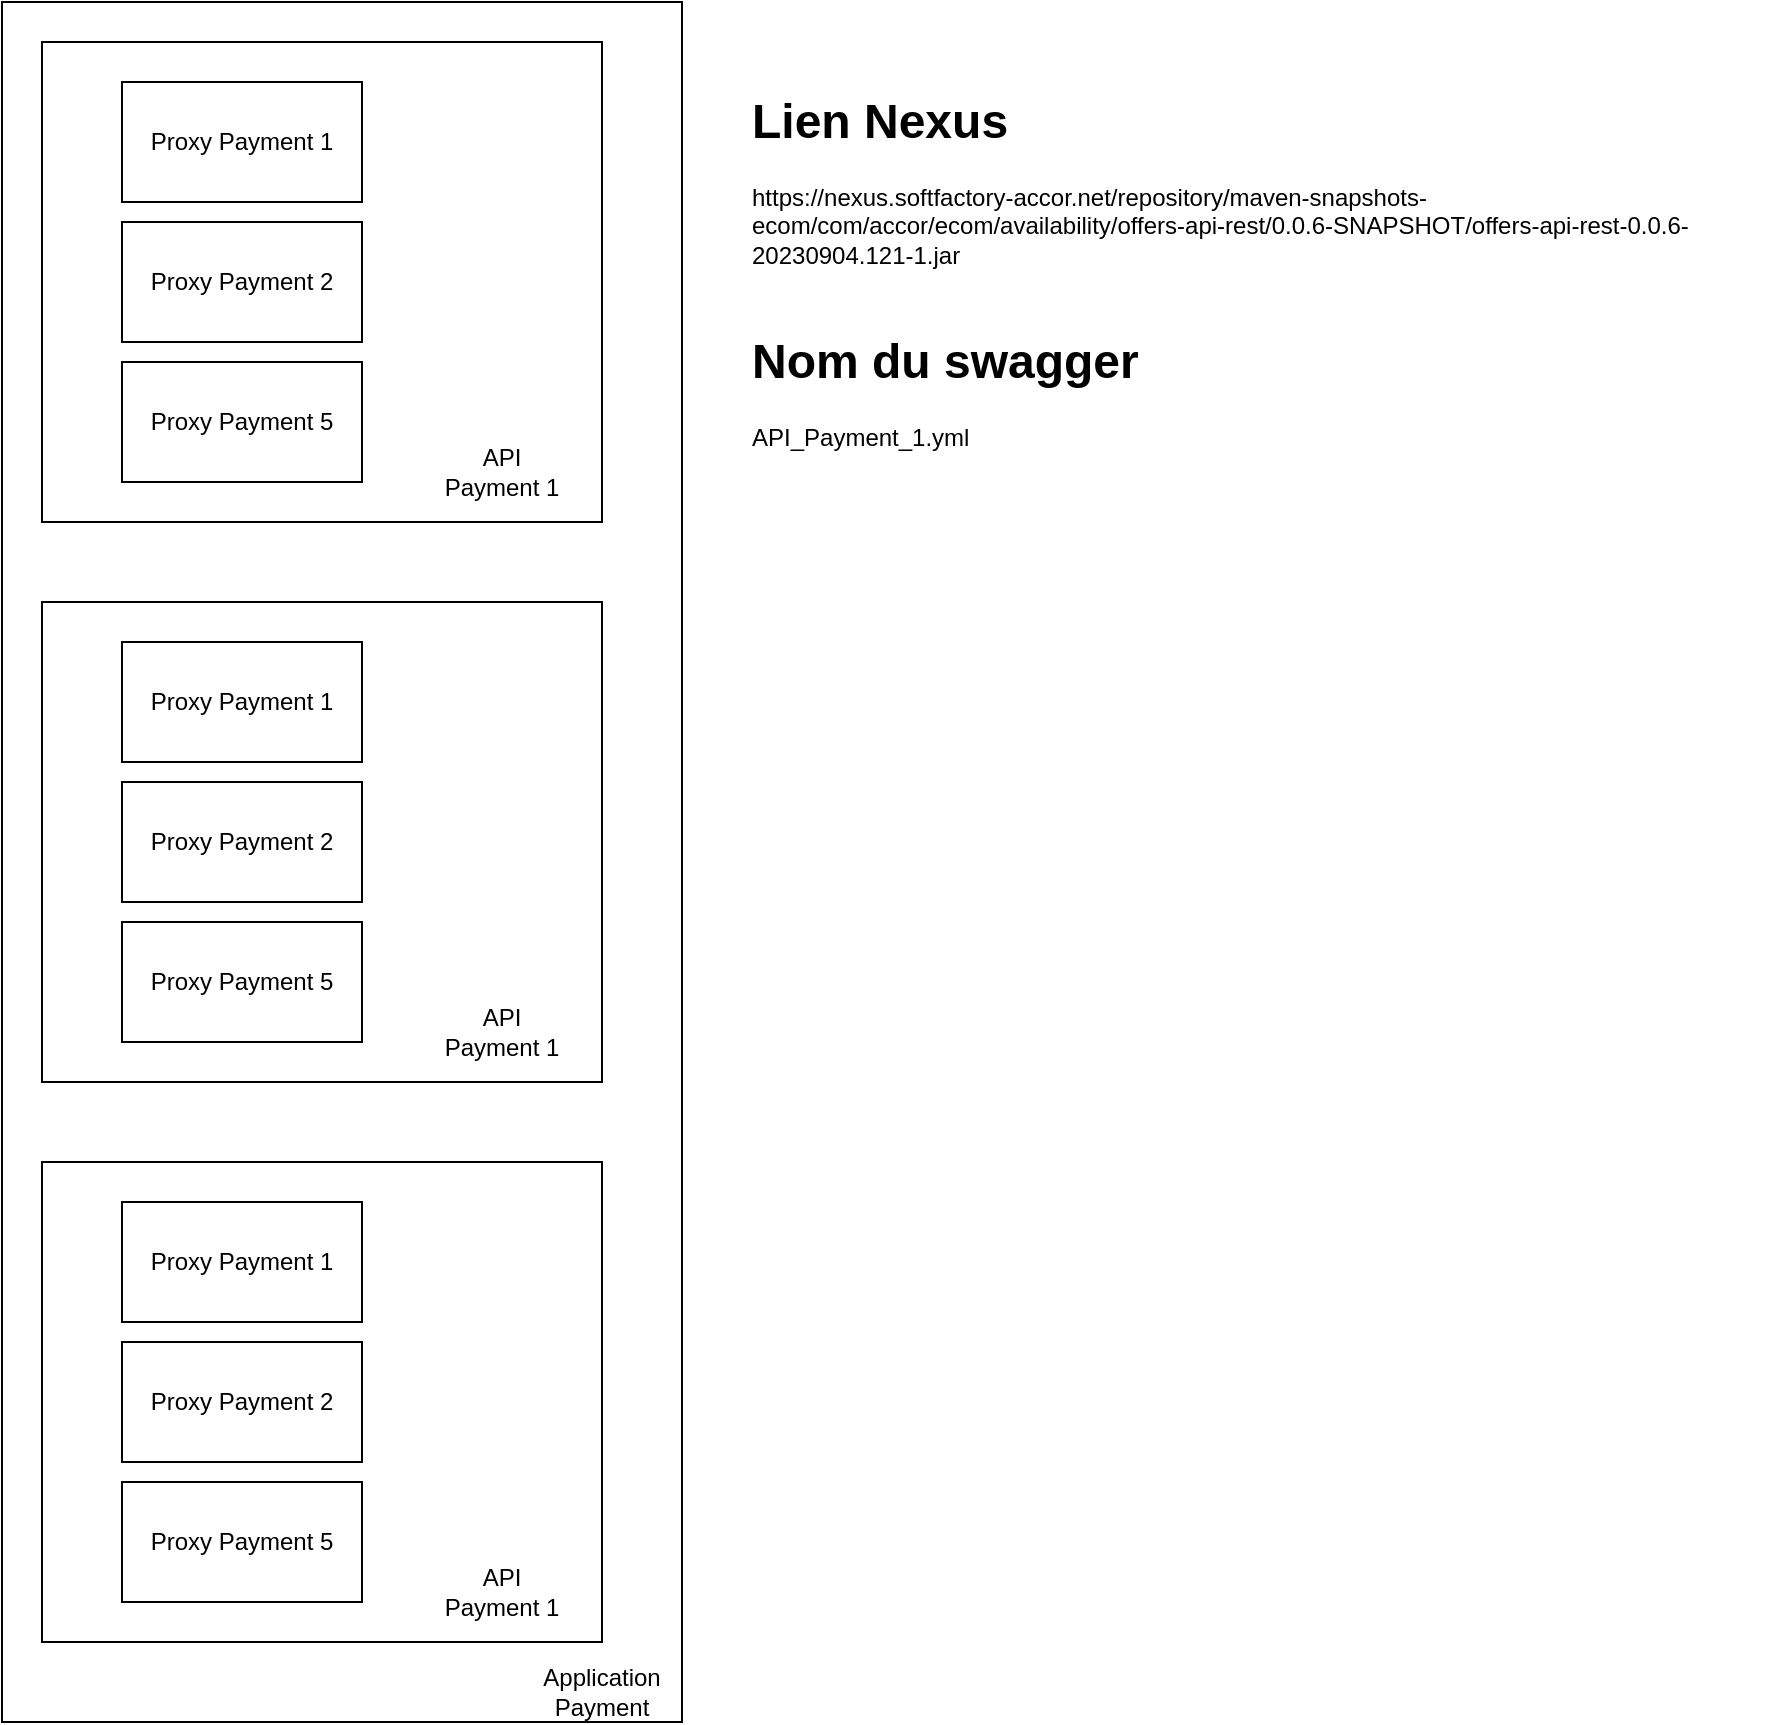 <mxfile version="24.0.0" type="github">
  <diagram name="Page-1" id="mPOPt31Mi52i3PiwWG-t">
    <mxGraphModel dx="1194" dy="814" grid="1" gridSize="10" guides="1" tooltips="1" connect="1" arrows="1" fold="1" page="1" pageScale="1" pageWidth="827" pageHeight="1169" math="0" shadow="0">
      <root>
        <mxCell id="0" />
        <mxCell id="1" parent="0" />
        <mxCell id="IbDzuqNWrI75oZn9wBNK-20" value="" style="rounded=0;whiteSpace=wrap;html=1;" vertex="1" parent="1">
          <mxGeometry x="20" y="60" width="340" height="860" as="geometry" />
        </mxCell>
        <mxCell id="IbDzuqNWrI75oZn9wBNK-7" value="" style="rounded=0;whiteSpace=wrap;html=1;" vertex="1" parent="1">
          <mxGeometry x="40" y="80" width="280" height="240" as="geometry" />
        </mxCell>
        <mxCell id="IbDzuqNWrI75oZn9wBNK-1" value="Proxy Payment 1" style="rounded=0;whiteSpace=wrap;html=1;" vertex="1" parent="1">
          <mxGeometry x="80" y="100" width="120" height="60" as="geometry" />
        </mxCell>
        <mxCell id="IbDzuqNWrI75oZn9wBNK-2" value="Proxy Payment 2" style="rounded=0;whiteSpace=wrap;html=1;" vertex="1" parent="1">
          <mxGeometry x="80" y="170" width="120" height="60" as="geometry" />
        </mxCell>
        <mxCell id="IbDzuqNWrI75oZn9wBNK-4" value="Proxy Payment 5" style="rounded=0;whiteSpace=wrap;html=1;" vertex="1" parent="1">
          <mxGeometry x="80" y="240" width="120" height="60" as="geometry" />
        </mxCell>
        <mxCell id="IbDzuqNWrI75oZn9wBNK-9" value="API Payment 1" style="text;html=1;align=center;verticalAlign=middle;whiteSpace=wrap;rounded=0;" vertex="1" parent="1">
          <mxGeometry x="240" y="280" width="60" height="30" as="geometry" />
        </mxCell>
        <mxCell id="IbDzuqNWrI75oZn9wBNK-10" value="" style="rounded=0;whiteSpace=wrap;html=1;" vertex="1" parent="1">
          <mxGeometry x="40" y="360" width="280" height="240" as="geometry" />
        </mxCell>
        <mxCell id="IbDzuqNWrI75oZn9wBNK-11" value="Proxy Payment 1" style="rounded=0;whiteSpace=wrap;html=1;" vertex="1" parent="1">
          <mxGeometry x="80" y="380" width="120" height="60" as="geometry" />
        </mxCell>
        <mxCell id="IbDzuqNWrI75oZn9wBNK-12" value="Proxy Payment 2" style="rounded=0;whiteSpace=wrap;html=1;" vertex="1" parent="1">
          <mxGeometry x="80" y="450" width="120" height="60" as="geometry" />
        </mxCell>
        <mxCell id="IbDzuqNWrI75oZn9wBNK-13" value="Proxy Payment 5" style="rounded=0;whiteSpace=wrap;html=1;" vertex="1" parent="1">
          <mxGeometry x="80" y="520" width="120" height="60" as="geometry" />
        </mxCell>
        <mxCell id="IbDzuqNWrI75oZn9wBNK-14" value="API Payment 1" style="text;html=1;align=center;verticalAlign=middle;whiteSpace=wrap;rounded=0;" vertex="1" parent="1">
          <mxGeometry x="240" y="560" width="60" height="30" as="geometry" />
        </mxCell>
        <mxCell id="IbDzuqNWrI75oZn9wBNK-15" value="" style="rounded=0;whiteSpace=wrap;html=1;" vertex="1" parent="1">
          <mxGeometry x="40" y="640" width="280" height="240" as="geometry" />
        </mxCell>
        <mxCell id="IbDzuqNWrI75oZn9wBNK-16" value="Proxy Payment 1" style="rounded=0;whiteSpace=wrap;html=1;" vertex="1" parent="1">
          <mxGeometry x="80" y="660" width="120" height="60" as="geometry" />
        </mxCell>
        <mxCell id="IbDzuqNWrI75oZn9wBNK-17" value="Proxy Payment 2" style="rounded=0;whiteSpace=wrap;html=1;" vertex="1" parent="1">
          <mxGeometry x="80" y="730" width="120" height="60" as="geometry" />
        </mxCell>
        <mxCell id="IbDzuqNWrI75oZn9wBNK-18" value="Proxy Payment 5" style="rounded=0;whiteSpace=wrap;html=1;" vertex="1" parent="1">
          <mxGeometry x="80" y="800" width="120" height="60" as="geometry" />
        </mxCell>
        <mxCell id="IbDzuqNWrI75oZn9wBNK-19" value="API Payment 1" style="text;html=1;align=center;verticalAlign=middle;whiteSpace=wrap;rounded=0;" vertex="1" parent="1">
          <mxGeometry x="240" y="840" width="60" height="30" as="geometry" />
        </mxCell>
        <mxCell id="IbDzuqNWrI75oZn9wBNK-21" value="Application Payment" style="text;html=1;align=center;verticalAlign=middle;whiteSpace=wrap;rounded=0;" vertex="1" parent="1">
          <mxGeometry x="290" y="890" width="60" height="30" as="geometry" />
        </mxCell>
        <mxCell id="IbDzuqNWrI75oZn9wBNK-22" value="&lt;h1&gt;Lien Nexus&lt;/h1&gt;&lt;p&gt;https://nexus.softfactory-accor.net/repository/maven-snapshots-ecom/com/accor/ecom/availability/offers-api-rest/0.0.6-SNAPSHOT/offers-api-rest-0.0.6-20230904.121-1.jar&lt;/p&gt;&lt;p&gt;&lt;br&gt;&lt;/p&gt;&lt;p&gt;&lt;br&gt;&lt;/p&gt;" style="text;html=1;spacing=5;spacingTop=-20;whiteSpace=wrap;overflow=hidden;rounded=0;" vertex="1" parent="1">
          <mxGeometry x="390" y="100" width="520" height="120" as="geometry" />
        </mxCell>
        <mxCell id="IbDzuqNWrI75oZn9wBNK-23" value="&lt;h1&gt;Nom du swagger&lt;/h1&gt;&lt;p&gt;API_Payment_1.yml&lt;/p&gt;&lt;p&gt;&lt;br&gt;&lt;/p&gt;" style="text;html=1;spacing=5;spacingTop=-20;whiteSpace=wrap;overflow=hidden;rounded=0;" vertex="1" parent="1">
          <mxGeometry x="390" y="220" width="520" height="120" as="geometry" />
        </mxCell>
      </root>
    </mxGraphModel>
  </diagram>
</mxfile>
